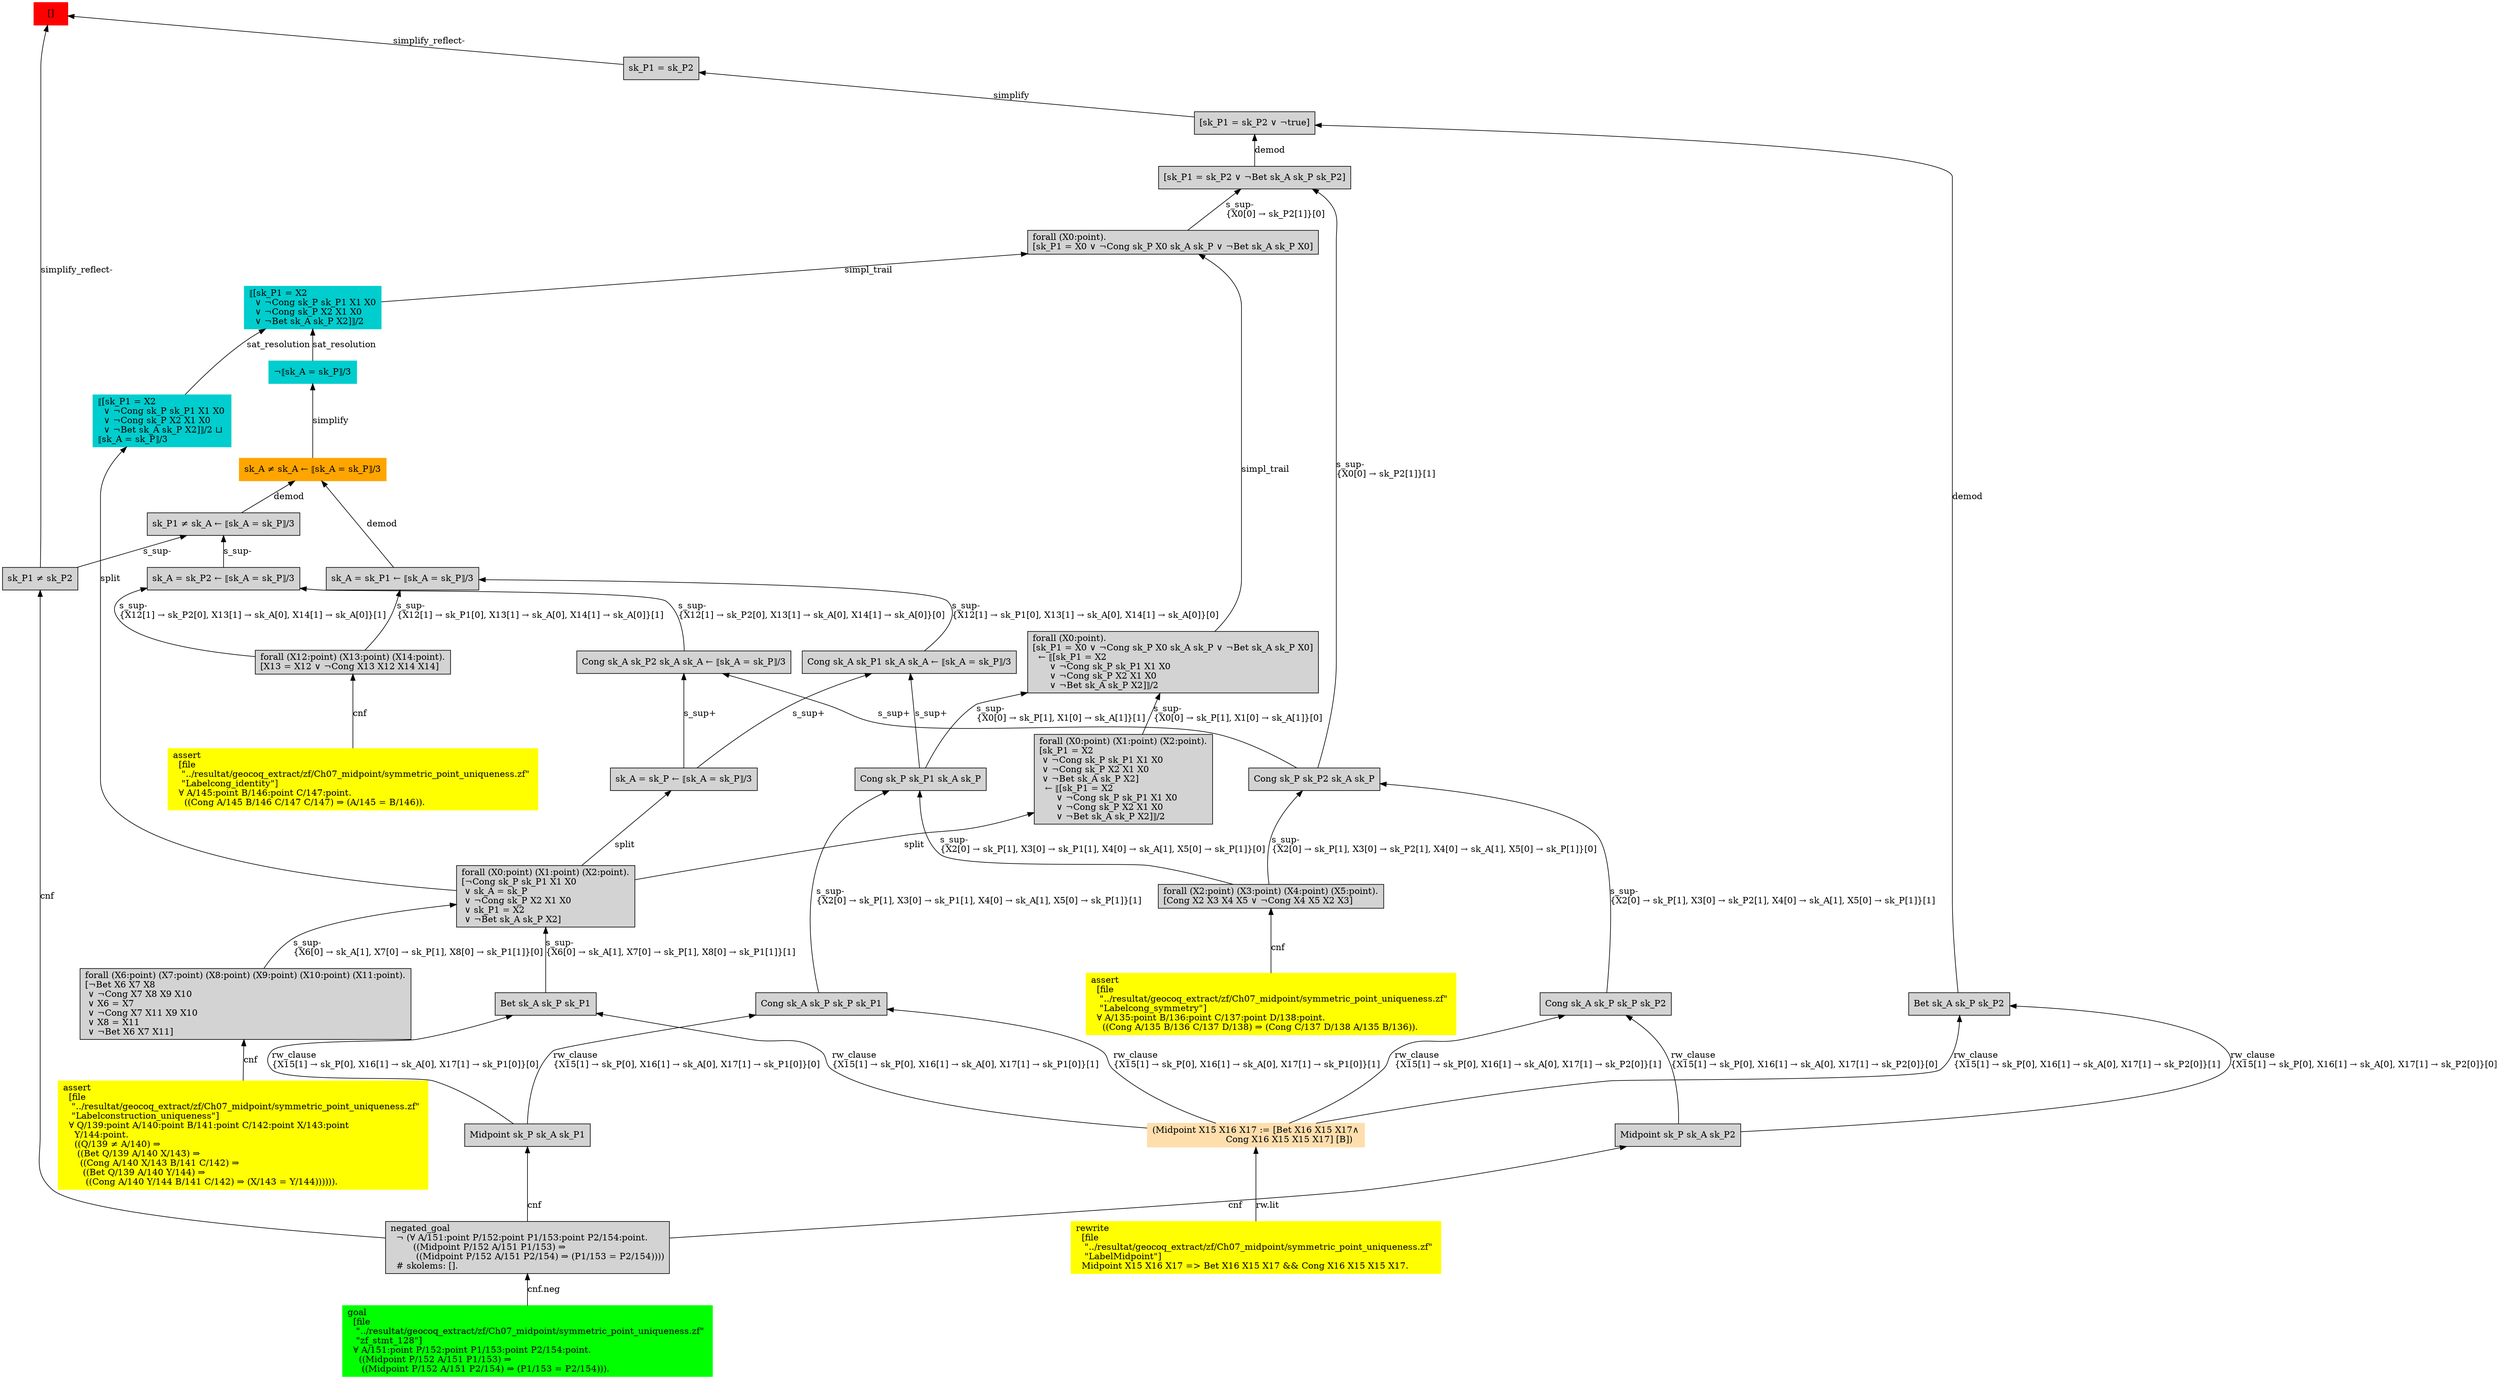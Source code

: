 digraph "unsat_graph" {
  vertex_0 [color=red, label="[]", shape=box, style=filled];
  vertex_0 -> vertex_1 [label="simplify_reflect-", dir="back"];
  vertex_1 [shape=box, label="sk_P1 ≠ sk_P2\l", style=filled];
  vertex_1 -> vertex_2 [label="cnf", dir="back"];
  vertex_2 [shape=box, label="negated_goal\l  ¬ (∀ A/151:point P/152:point P1/153:point P2/154:point.\l        ((Midpoint P/152 A/151 P1/153) ⇒\l         ((Midpoint P/152 A/151 P2/154) ⇒ (P1/153 = P2/154))))\l  # skolems: [].\l", style=filled];
  vertex_2 -> vertex_3 [label="cnf.neg", dir="back"];
  vertex_3 [color=green, shape=box, label="goal\l  [file\l   \"../resultat/geocoq_extract/zf/Ch07_midpoint/symmetric_point_uniqueness.zf\" \l   \"zf_stmt_128\"]\l  ∀ A/151:point P/152:point P1/153:point P2/154:point.\l    ((Midpoint P/152 A/151 P1/153) ⇒\l     ((Midpoint P/152 A/151 P2/154) ⇒ (P1/153 = P2/154))).\l", style=filled];
  vertex_0 -> vertex_4 [label="simplify_reflect-", dir="back"];
  vertex_4 [shape=box, label="sk_P1 = sk_P2\l", style=filled];
  vertex_4 -> vertex_5 [label="simplify", dir="back"];
  vertex_5 [shape=box, label="[sk_P1 = sk_P2 ∨ ¬true]\l", style=filled];
  vertex_5 -> vertex_6 [label="demod", dir="back"];
  vertex_6 [shape=box, label="Bet sk_A sk_P sk_P2\l", style=filled];
  vertex_6 -> vertex_7 [label="rw_clause\l\{X15[1] → sk_P[0], X16[1] → sk_A[0], X17[1] → sk_P2[0]\}[1]\l", dir="back"];
  vertex_7 [color=navajowhite, shape=box, label="(Midpoint X15 X16 X17 := [Bet X16 X15 X17∧\l                          Cong X16 X15 X15 X17] [B])\l", style=filled];
  vertex_7 -> vertex_8 [label="rw.lit", dir="back"];
  vertex_8 [color=yellow, shape=box, label="rewrite\l  [file\l   \"../resultat/geocoq_extract/zf/Ch07_midpoint/symmetric_point_uniqueness.zf\" \l   \"LabelMidpoint\"]\l  Midpoint X15 X16 X17 =\> Bet X16 X15 X17 && Cong X16 X15 X15 X17.\l", style=filled];
  vertex_6 -> vertex_9 [label="rw_clause\l\{X15[1] → sk_P[0], X16[1] → sk_A[0], X17[1] → sk_P2[0]\}[0]\l", dir="back"];
  vertex_9 [shape=box, label="Midpoint sk_P sk_A sk_P2\l", style=filled];
  vertex_9 -> vertex_2 [label="cnf", dir="back"];
  vertex_5 -> vertex_10 [label="demod", dir="back"];
  vertex_10 [shape=box, label="[sk_P1 = sk_P2 ∨ ¬Bet sk_A sk_P sk_P2]\l", style=filled];
  vertex_10 -> vertex_11 [label="s_sup-\l\{X0[0] → sk_P2[1]\}[0]\l", dir="back"];
  vertex_11 [shape=box, label="forall (X0:point).\l[sk_P1 = X0 ∨ ¬Cong sk_P X0 sk_A sk_P ∨ ¬Bet sk_A sk_P X0]\l", style=filled];
  vertex_11 -> vertex_12 [label="simpl_trail", dir="back"];
  vertex_12 [color=cyan3, shape=box, label="⟦[sk_P1 = X2\l  ∨ ¬Cong sk_P sk_P1 X1 X0\l  ∨ ¬Cong sk_P X2 X1 X0\l  ∨ ¬Bet sk_A sk_P X2]⟧/2\l", style=filled];
  vertex_12 -> vertex_13 [label="sat_resolution", dir="back"];
  vertex_13 [color=cyan3, shape=box, label="¬⟦sk_A = sk_P⟧/3\l", style=filled];
  vertex_13 -> vertex_14 [label="simplify", dir="back"];
  vertex_14 [color=orange, shape=box, label="sk_A ≠ sk_A ← ⟦sk_A = sk_P⟧/3\l", style=filled];
  vertex_14 -> vertex_15 [label="demod", dir="back"];
  vertex_15 [shape=box, label="sk_A = sk_P1 ← ⟦sk_A = sk_P⟧/3\l", style=filled];
  vertex_15 -> vertex_16 [label="s_sup-\l\{X12[1] → sk_P1[0], X13[1] → sk_A[0], X14[1] → sk_A[0]\}[1]\l", dir="back"];
  vertex_16 [shape=box, label="forall (X12:point) (X13:point) (X14:point).\l[X13 = X12 ∨ ¬Cong X13 X12 X14 X14]\l", style=filled];
  vertex_16 -> vertex_17 [label="cnf", dir="back"];
  vertex_17 [color=yellow, shape=box, label="assert\l  [file\l   \"../resultat/geocoq_extract/zf/Ch07_midpoint/symmetric_point_uniqueness.zf\" \l   \"Labelcong_identity\"]\l  ∀ A/145:point B/146:point C/147:point.\l    ((Cong A/145 B/146 C/147 C/147) ⇒ (A/145 = B/146)).\l", style=filled];
  vertex_15 -> vertex_18 [label="s_sup-\l\{X12[1] → sk_P1[0], X13[1] → sk_A[0], X14[1] → sk_A[0]\}[0]\l", dir="back"];
  vertex_18 [shape=box, label="Cong sk_A sk_P1 sk_A sk_A ← ⟦sk_A = sk_P⟧/3\l", style=filled];
  vertex_18 -> vertex_19 [label="s_sup+\l", dir="back"];
  vertex_19 [shape=box, label="Cong sk_P sk_P1 sk_A sk_P\l", style=filled];
  vertex_19 -> vertex_20 [label="s_sup-\l\{X2[0] → sk_P[1], X3[0] → sk_P1[1], X4[0] → sk_A[1], X5[0] → sk_P[1]\}[0]\l", dir="back"];
  vertex_20 [shape=box, label="forall (X2:point) (X3:point) (X4:point) (X5:point).\l[Cong X2 X3 X4 X5 ∨ ¬Cong X4 X5 X2 X3]\l", style=filled];
  vertex_20 -> vertex_21 [label="cnf", dir="back"];
  vertex_21 [color=yellow, shape=box, label="assert\l  [file\l   \"../resultat/geocoq_extract/zf/Ch07_midpoint/symmetric_point_uniqueness.zf\" \l   \"Labelcong_symmetry\"]\l  ∀ A/135:point B/136:point C/137:point D/138:point.\l    ((Cong A/135 B/136 C/137 D/138) ⇒ (Cong C/137 D/138 A/135 B/136)).\l", style=filled];
  vertex_19 -> vertex_22 [label="s_sup-\l\{X2[0] → sk_P[1], X3[0] → sk_P1[1], X4[0] → sk_A[1], X5[0] → sk_P[1]\}[1]\l", dir="back"];
  vertex_22 [shape=box, label="Cong sk_A sk_P sk_P sk_P1\l", style=filled];
  vertex_22 -> vertex_7 [label="rw_clause\l\{X15[1] → sk_P[0], X16[1] → sk_A[0], X17[1] → sk_P1[0]\}[1]\l", dir="back"];
  vertex_22 -> vertex_23 [label="rw_clause\l\{X15[1] → sk_P[0], X16[1] → sk_A[0], X17[1] → sk_P1[0]\}[0]\l", dir="back"];
  vertex_23 [shape=box, label="Midpoint sk_P sk_A sk_P1\l", style=filled];
  vertex_23 -> vertex_2 [label="cnf", dir="back"];
  vertex_18 -> vertex_24 [label="s_sup+\l", dir="back"];
  vertex_24 [shape=box, label="sk_A = sk_P ← ⟦sk_A = sk_P⟧/3\l", style=filled];
  vertex_24 -> vertex_25 [label="split", dir="back"];
  vertex_25 [shape=box, label="forall (X0:point) (X1:point) (X2:point).\l[¬Cong sk_P sk_P1 X1 X0\l ∨ sk_A = sk_P\l ∨ ¬Cong sk_P X2 X1 X0\l ∨ sk_P1 = X2\l ∨ ¬Bet sk_A sk_P X2]\l", style=filled];
  vertex_25 -> vertex_26 [label="s_sup-\l\{X6[0] → sk_A[1], X7[0] → sk_P[1], X8[0] → sk_P1[1]\}[0]\l", dir="back"];
  vertex_26 [shape=box, label="forall (X6:point) (X7:point) (X8:point) (X9:point) (X10:point) (X11:point).\l[¬Bet X6 X7 X8\l ∨ ¬Cong X7 X8 X9 X10\l ∨ X6 = X7\l ∨ ¬Cong X7 X11 X9 X10\l ∨ X8 = X11\l ∨ ¬Bet X6 X7 X11]\l", style=filled];
  vertex_26 -> vertex_27 [label="cnf", dir="back"];
  vertex_27 [color=yellow, shape=box, label="assert\l  [file\l   \"../resultat/geocoq_extract/zf/Ch07_midpoint/symmetric_point_uniqueness.zf\" \l   \"Labelconstruction_uniqueness\"]\l  ∀ Q/139:point A/140:point B/141:point C/142:point X/143:point \l    Y/144:point.\l    ((Q/139 ≠ A/140) ⇒\l     ((Bet Q/139 A/140 X/143) ⇒\l      ((Cong A/140 X/143 B/141 C/142) ⇒\l       ((Bet Q/139 A/140 Y/144) ⇒\l        ((Cong A/140 Y/144 B/141 C/142) ⇒ (X/143 = Y/144)))))).\l", style=filled];
  vertex_25 -> vertex_28 [label="s_sup-\l\{X6[0] → sk_A[1], X7[0] → sk_P[1], X8[0] → sk_P1[1]\}[1]\l", dir="back"];
  vertex_28 [shape=box, label="Bet sk_A sk_P sk_P1\l", style=filled];
  vertex_28 -> vertex_7 [label="rw_clause\l\{X15[1] → sk_P[0], X16[1] → sk_A[0], X17[1] → sk_P1[0]\}[1]\l", dir="back"];
  vertex_28 -> vertex_23 [label="rw_clause\l\{X15[1] → sk_P[0], X16[1] → sk_A[0], X17[1] → sk_P1[0]\}[0]\l", dir="back"];
  vertex_14 -> vertex_29 [label="demod", dir="back"];
  vertex_29 [shape=box, label="sk_P1 ≠ sk_A ← ⟦sk_A = sk_P⟧/3\l", style=filled];
  vertex_29 -> vertex_1 [label="s_sup-\l", dir="back"];
  vertex_29 -> vertex_30 [label="s_sup-\l", dir="back"];
  vertex_30 [shape=box, label="sk_A = sk_P2 ← ⟦sk_A = sk_P⟧/3\l", style=filled];
  vertex_30 -> vertex_16 [label="s_sup-\l\{X12[1] → sk_P2[0], X13[1] → sk_A[0], X14[1] → sk_A[0]\}[1]\l", dir="back"];
  vertex_30 -> vertex_31 [label="s_sup-\l\{X12[1] → sk_P2[0], X13[1] → sk_A[0], X14[1] → sk_A[0]\}[0]\l", dir="back"];
  vertex_31 [shape=box, label="Cong sk_A sk_P2 sk_A sk_A ← ⟦sk_A = sk_P⟧/3\l", style=filled];
  vertex_31 -> vertex_32 [label="s_sup+\l", dir="back"];
  vertex_32 [shape=box, label="Cong sk_P sk_P2 sk_A sk_P\l", style=filled];
  vertex_32 -> vertex_20 [label="s_sup-\l\{X2[0] → sk_P[1], X3[0] → sk_P2[1], X4[0] → sk_A[1], X5[0] → sk_P[1]\}[0]\l", dir="back"];
  vertex_32 -> vertex_33 [label="s_sup-\l\{X2[0] → sk_P[1], X3[0] → sk_P2[1], X4[0] → sk_A[1], X5[0] → sk_P[1]\}[1]\l", dir="back"];
  vertex_33 [shape=box, label="Cong sk_A sk_P sk_P sk_P2\l", style=filled];
  vertex_33 -> vertex_7 [label="rw_clause\l\{X15[1] → sk_P[0], X16[1] → sk_A[0], X17[1] → sk_P2[0]\}[1]\l", dir="back"];
  vertex_33 -> vertex_9 [label="rw_clause\l\{X15[1] → sk_P[0], X16[1] → sk_A[0], X17[1] → sk_P2[0]\}[0]\l", dir="back"];
  vertex_31 -> vertex_24 [label="s_sup+\l", dir="back"];
  vertex_12 -> vertex_34 [label="sat_resolution", dir="back"];
  vertex_34 [color=cyan3, shape=box, label="⟦[sk_P1 = X2\l  ∨ ¬Cong sk_P sk_P1 X1 X0\l  ∨ ¬Cong sk_P X2 X1 X0\l  ∨ ¬Bet sk_A sk_P X2]⟧/2 ⊔ \l⟦sk_A = sk_P⟧/3\l", style=filled];
  vertex_34 -> vertex_25 [label="split", dir="back"];
  vertex_11 -> vertex_35 [label="simpl_trail", dir="back"];
  vertex_35 [shape=box, label="forall (X0:point).\l[sk_P1 = X0 ∨ ¬Cong sk_P X0 sk_A sk_P ∨ ¬Bet sk_A sk_P X0]\l  ← ⟦[sk_P1 = X2\l      ∨ ¬Cong sk_P sk_P1 X1 X0\l      ∨ ¬Cong sk_P X2 X1 X0\l      ∨ ¬Bet sk_A sk_P X2]⟧/2\l", style=filled];
  vertex_35 -> vertex_36 [label="s_sup-\l\{X0[0] → sk_P[1], X1[0] → sk_A[1]\}[0]\l", dir="back"];
  vertex_36 [shape=box, label="forall (X0:point) (X1:point) (X2:point).\l[sk_P1 = X2\l ∨ ¬Cong sk_P sk_P1 X1 X0\l ∨ ¬Cong sk_P X2 X1 X0\l ∨ ¬Bet sk_A sk_P X2]\l  ← ⟦[sk_P1 = X2\l      ∨ ¬Cong sk_P sk_P1 X1 X0\l      ∨ ¬Cong sk_P X2 X1 X0\l      ∨ ¬Bet sk_A sk_P X2]⟧/2\l", style=filled];
  vertex_36 -> vertex_25 [label="split", dir="back"];
  vertex_35 -> vertex_19 [label="s_sup-\l\{X0[0] → sk_P[1], X1[0] → sk_A[1]\}[1]\l", dir="back"];
  vertex_10 -> vertex_32 [label="s_sup-\l\{X0[0] → sk_P2[1]\}[1]\l", dir="back"];
  }


